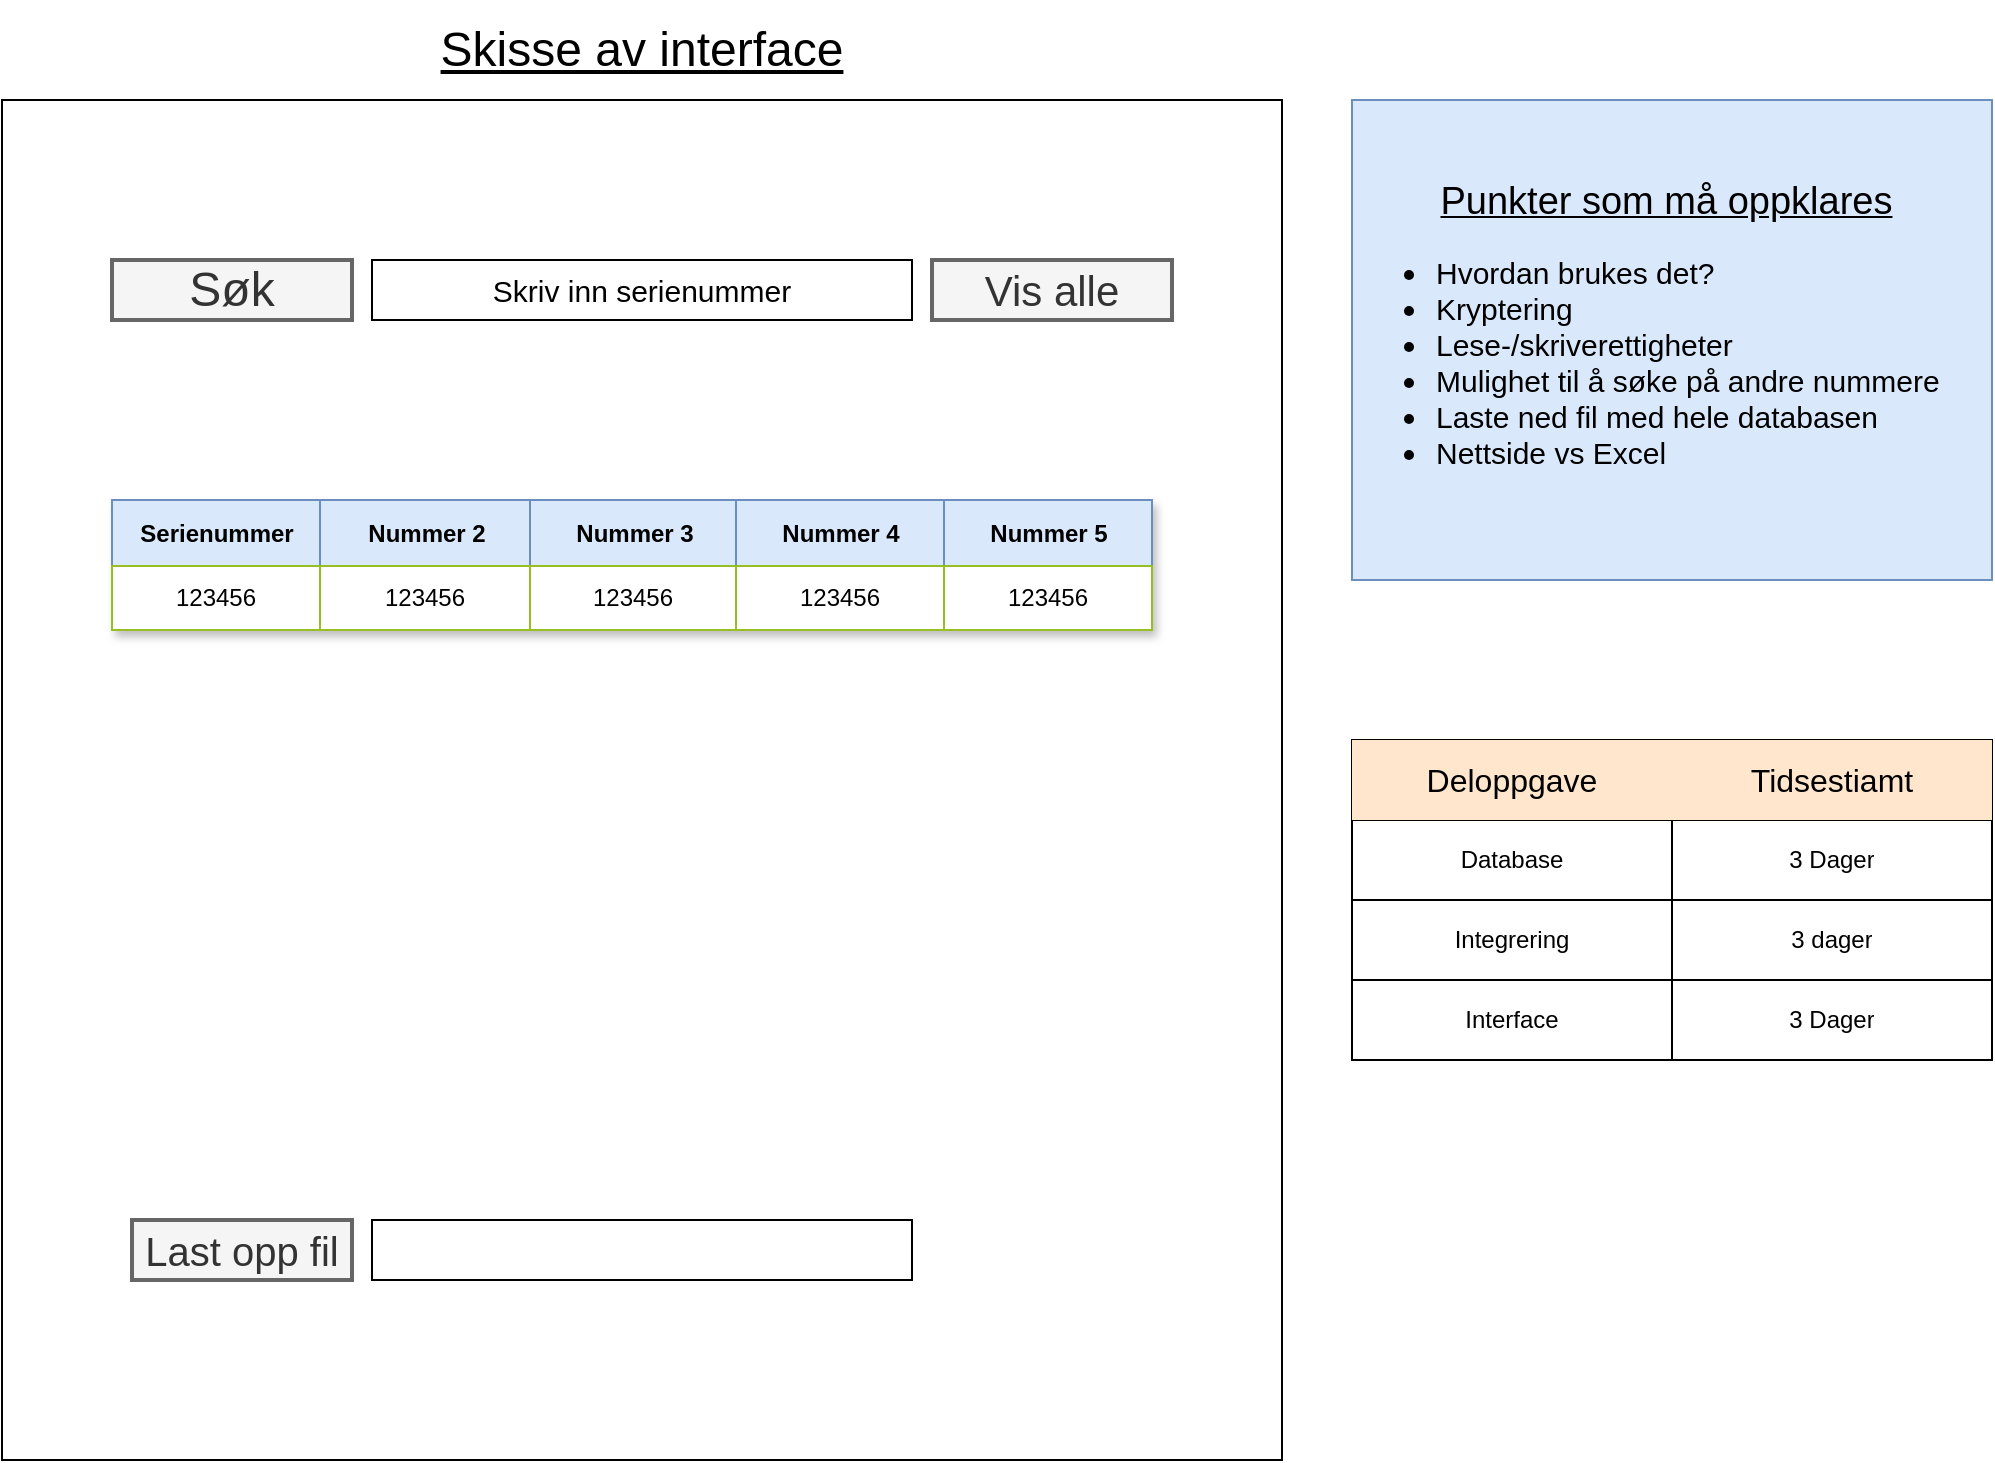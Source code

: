 <mxfile version="23.0.2" type="github">
  <diagram name="Page-1" id="Ja1u6rrKjK_c4OcnhDjC">
    <mxGraphModel dx="2074" dy="1103" grid="1" gridSize="10" guides="1" tooltips="1" connect="1" arrows="1" fold="1" page="1" pageScale="1" pageWidth="1169" pageHeight="827" math="0" shadow="0">
      <root>
        <mxCell id="0" />
        <mxCell id="1" parent="0" />
        <mxCell id="Iun9FfVoCLrFuCCZVWFo-2" value="" style="rounded=0;whiteSpace=wrap;html=1;" vertex="1" parent="1">
          <mxGeometry x="85" y="80" width="640" height="680" as="geometry" />
        </mxCell>
        <mxCell id="Iun9FfVoCLrFuCCZVWFo-3" value="&lt;font style=&quot;font-size: 24px;&quot;&gt;Søk&lt;/font&gt;" style="text;html=1;strokeColor=#666666;fillColor=#f5f5f5;align=center;verticalAlign=middle;whiteSpace=wrap;rounded=0;strokeWidth=2;fontColor=#333333;" vertex="1" parent="1">
          <mxGeometry x="140" y="160" width="120" height="30" as="geometry" />
        </mxCell>
        <mxCell id="Iun9FfVoCLrFuCCZVWFo-4" value="&lt;font style=&quot;font-size: 15px;&quot;&gt;Skriv inn serienummer&lt;br&gt;&lt;/font&gt;" style="text;html=1;strokeColor=default;fillColor=none;align=center;verticalAlign=middle;whiteSpace=wrap;rounded=0;" vertex="1" parent="1">
          <mxGeometry x="270" y="160" width="270" height="30" as="geometry" />
        </mxCell>
        <mxCell id="Iun9FfVoCLrFuCCZVWFo-5" value="&lt;font style=&quot;font-size: 20px;&quot;&gt;Last opp fil&lt;br&gt;&lt;/font&gt;" style="text;html=1;strokeColor=#666666;fillColor=#f5f5f5;align=center;verticalAlign=middle;whiteSpace=wrap;rounded=0;strokeWidth=2;fontColor=#333333;" vertex="1" parent="1">
          <mxGeometry x="150" y="640" width="110" height="30" as="geometry" />
        </mxCell>
        <mxCell id="Iun9FfVoCLrFuCCZVWFo-6" value="Assets" style="childLayout=tableLayout;recursiveResize=0;strokeColor=#98bf21;fillColor=#A7C942;shadow=1;" vertex="1" parent="1">
          <mxGeometry x="140" y="280" width="520" height="65" as="geometry" />
        </mxCell>
        <mxCell id="Iun9FfVoCLrFuCCZVWFo-7" style="shape=tableRow;horizontal=0;startSize=0;swimlaneHead=0;swimlaneBody=0;top=0;left=0;bottom=0;right=0;dropTarget=0;collapsible=0;recursiveResize=0;expand=0;fontStyle=0;strokeColor=#6c8ebf;fillColor=#dae8fc;" vertex="1" parent="Iun9FfVoCLrFuCCZVWFo-6">
          <mxGeometry width="520" height="33" as="geometry" />
        </mxCell>
        <mxCell id="Iun9FfVoCLrFuCCZVWFo-8" value="Serienummer" style="connectable=0;recursiveResize=0;strokeColor=#6c8ebf;fillColor=#dae8fc;align=center;fontStyle=1;html=1;" vertex="1" parent="Iun9FfVoCLrFuCCZVWFo-7">
          <mxGeometry width="104" height="33" as="geometry">
            <mxRectangle width="104" height="33" as="alternateBounds" />
          </mxGeometry>
        </mxCell>
        <mxCell id="Iun9FfVoCLrFuCCZVWFo-9" value="Nummer 2" style="connectable=0;recursiveResize=0;strokeColor=#6c8ebf;fillColor=#dae8fc;align=center;fontStyle=1;html=1;" vertex="1" parent="Iun9FfVoCLrFuCCZVWFo-7">
          <mxGeometry x="104" width="105" height="33" as="geometry">
            <mxRectangle width="105" height="33" as="alternateBounds" />
          </mxGeometry>
        </mxCell>
        <mxCell id="Iun9FfVoCLrFuCCZVWFo-10" value="Nummer 3" style="connectable=0;recursiveResize=0;strokeColor=#6c8ebf;fillColor=#dae8fc;align=center;fontStyle=1;html=1;" vertex="1" parent="Iun9FfVoCLrFuCCZVWFo-7">
          <mxGeometry x="209" width="103" height="33" as="geometry">
            <mxRectangle width="103" height="33" as="alternateBounds" />
          </mxGeometry>
        </mxCell>
        <mxCell id="Iun9FfVoCLrFuCCZVWFo-27" value="Nummer 4" style="connectable=0;recursiveResize=0;strokeColor=#6c8ebf;fillColor=#dae8fc;align=center;fontStyle=1;html=1;" vertex="1" parent="Iun9FfVoCLrFuCCZVWFo-7">
          <mxGeometry x="312" width="104" height="33" as="geometry">
            <mxRectangle width="104" height="33" as="alternateBounds" />
          </mxGeometry>
        </mxCell>
        <mxCell id="Iun9FfVoCLrFuCCZVWFo-29" value="Nummer 5" style="connectable=0;recursiveResize=0;strokeColor=#6c8ebf;fillColor=#dae8fc;align=center;fontStyle=1;html=1;" vertex="1" parent="Iun9FfVoCLrFuCCZVWFo-7">
          <mxGeometry x="416" width="104" height="33" as="geometry">
            <mxRectangle width="104" height="33" as="alternateBounds" />
          </mxGeometry>
        </mxCell>
        <mxCell id="Iun9FfVoCLrFuCCZVWFo-11" value="" style="shape=tableRow;horizontal=0;startSize=0;swimlaneHead=0;swimlaneBody=0;top=0;left=0;bottom=0;right=0;dropTarget=0;collapsible=0;recursiveResize=0;expand=0;fontStyle=0;strokeColor=inherit;fillColor=#ffffff;" vertex="1" parent="Iun9FfVoCLrFuCCZVWFo-6">
          <mxGeometry y="33" width="520" height="32" as="geometry" />
        </mxCell>
        <mxCell id="Iun9FfVoCLrFuCCZVWFo-12" value="123456" style="connectable=0;recursiveResize=0;strokeColor=inherit;fillColor=inherit;align=center;whiteSpace=wrap;html=1;" vertex="1" parent="Iun9FfVoCLrFuCCZVWFo-11">
          <mxGeometry width="104" height="32" as="geometry">
            <mxRectangle width="104" height="32" as="alternateBounds" />
          </mxGeometry>
        </mxCell>
        <mxCell id="Iun9FfVoCLrFuCCZVWFo-13" value="123456" style="connectable=0;recursiveResize=0;strokeColor=inherit;fillColor=inherit;align=center;whiteSpace=wrap;html=1;" vertex="1" parent="Iun9FfVoCLrFuCCZVWFo-11">
          <mxGeometry x="104" width="105" height="32" as="geometry">
            <mxRectangle width="105" height="32" as="alternateBounds" />
          </mxGeometry>
        </mxCell>
        <mxCell id="Iun9FfVoCLrFuCCZVWFo-14" value="123456" style="connectable=0;recursiveResize=0;strokeColor=inherit;fillColor=inherit;align=center;whiteSpace=wrap;html=1;" vertex="1" parent="Iun9FfVoCLrFuCCZVWFo-11">
          <mxGeometry x="209" width="103" height="32" as="geometry">
            <mxRectangle width="103" height="32" as="alternateBounds" />
          </mxGeometry>
        </mxCell>
        <mxCell id="Iun9FfVoCLrFuCCZVWFo-28" value="123456" style="connectable=0;recursiveResize=0;strokeColor=inherit;fillColor=inherit;align=center;whiteSpace=wrap;html=1;" vertex="1" parent="Iun9FfVoCLrFuCCZVWFo-11">
          <mxGeometry x="312" width="104" height="32" as="geometry">
            <mxRectangle width="104" height="32" as="alternateBounds" />
          </mxGeometry>
        </mxCell>
        <mxCell id="Iun9FfVoCLrFuCCZVWFo-30" value="123456" style="connectable=0;recursiveResize=0;strokeColor=inherit;fillColor=inherit;align=center;whiteSpace=wrap;html=1;" vertex="1" parent="Iun9FfVoCLrFuCCZVWFo-11">
          <mxGeometry x="416" width="104" height="32" as="geometry">
            <mxRectangle width="104" height="32" as="alternateBounds" />
          </mxGeometry>
        </mxCell>
        <mxCell id="Iun9FfVoCLrFuCCZVWFo-31" value="&lt;font style=&quot;font-size: 15px;&quot;&gt;&lt;br&gt;&lt;/font&gt;" style="text;html=1;strokeColor=default;fillColor=none;align=center;verticalAlign=middle;whiteSpace=wrap;rounded=0;" vertex="1" parent="1">
          <mxGeometry x="270" y="640" width="270" height="30" as="geometry" />
        </mxCell>
        <mxCell id="Iun9FfVoCLrFuCCZVWFo-32" value="&lt;font style=&quot;font-size: 21px;&quot;&gt;Vis alle&lt;br&gt;&lt;/font&gt;" style="text;html=1;strokeColor=#666666;fillColor=#f5f5f5;align=center;verticalAlign=middle;whiteSpace=wrap;rounded=0;strokeWidth=2;fontColor=#333333;" vertex="1" parent="1">
          <mxGeometry x="550" y="160" width="120" height="30" as="geometry" />
        </mxCell>
        <mxCell id="Iun9FfVoCLrFuCCZVWFo-33" value="&lt;div&gt;&lt;span style=&quot;white-space: pre; font-size: 19px;&quot;&gt;&#x9;&lt;/span&gt;&lt;font size=&quot;1&quot;&gt;&lt;span style=&quot;white-space: pre;&quot;&gt;&lt;font style=&quot;font-size: 19px;&quot;&gt;&lt;u&gt;Punkter som må oppklares&lt;/u&gt;&lt;/font&gt;&lt;/span&gt;&lt;/font&gt;&lt;br&gt;&lt;/div&gt;&lt;ul style=&quot;font-size: 15px;&quot;&gt;&lt;li&gt;Hvordan brukes det?&lt;br&gt;&lt;/li&gt;&lt;li&gt;Kryptering&lt;/li&gt;&lt;li&gt;Lese-/skriverettigheter&lt;/li&gt;&lt;li&gt;Mulighet til å søke på andre nummere&lt;/li&gt;&lt;li&gt;Laste ned fil med hele databasen&lt;/li&gt;&lt;li&gt;Nettside vs Excel&lt;/li&gt;&lt;/ul&gt;" style="text;strokeColor=#6c8ebf;fillColor=#dae8fc;html=1;whiteSpace=wrap;verticalAlign=middle;overflow=hidden;" vertex="1" parent="1">
          <mxGeometry x="760" y="80" width="320" height="240" as="geometry" />
        </mxCell>
        <mxCell id="Iun9FfVoCLrFuCCZVWFo-34" value="" style="shape=table;startSize=0;container=1;collapsible=0;childLayout=tableLayout;" vertex="1" parent="1">
          <mxGeometry x="760" y="400" width="320" height="160" as="geometry" />
        </mxCell>
        <mxCell id="Iun9FfVoCLrFuCCZVWFo-35" value="" style="shape=tableRow;horizontal=0;startSize=0;swimlaneHead=0;swimlaneBody=0;strokeColor=inherit;top=0;left=0;bottom=0;right=0;collapsible=0;dropTarget=0;fillColor=none;points=[[0,0.5],[1,0.5]];portConstraint=eastwest;" vertex="1" parent="Iun9FfVoCLrFuCCZVWFo-34">
          <mxGeometry width="320" height="40" as="geometry" />
        </mxCell>
        <mxCell id="Iun9FfVoCLrFuCCZVWFo-36" value="&lt;font style=&quot;font-size: 16px;&quot;&gt;Deloppgave&lt;/font&gt;" style="shape=partialRectangle;html=1;whiteSpace=wrap;connectable=0;strokeColor=#d79b00;overflow=hidden;fillColor=#ffe6cc;top=0;left=0;bottom=0;right=0;pointerEvents=1;" vertex="1" parent="Iun9FfVoCLrFuCCZVWFo-35">
          <mxGeometry width="160" height="40" as="geometry">
            <mxRectangle width="160" height="40" as="alternateBounds" />
          </mxGeometry>
        </mxCell>
        <mxCell id="Iun9FfVoCLrFuCCZVWFo-37" value="&lt;font style=&quot;font-size: 16px;&quot;&gt;Tidsestiamt&lt;/font&gt;" style="shape=partialRectangle;html=1;whiteSpace=wrap;connectable=0;strokeColor=#d79b00;overflow=hidden;fillColor=#ffe6cc;top=0;left=0;bottom=0;right=0;pointerEvents=1;" vertex="1" parent="Iun9FfVoCLrFuCCZVWFo-35">
          <mxGeometry x="160" width="160" height="40" as="geometry">
            <mxRectangle width="160" height="40" as="alternateBounds" />
          </mxGeometry>
        </mxCell>
        <mxCell id="Iun9FfVoCLrFuCCZVWFo-38" value="" style="shape=tableRow;horizontal=0;startSize=0;swimlaneHead=0;swimlaneBody=0;strokeColor=inherit;top=0;left=0;bottom=0;right=0;collapsible=0;dropTarget=0;fillColor=none;points=[[0,0.5],[1,0.5]];portConstraint=eastwest;" vertex="1" parent="Iun9FfVoCLrFuCCZVWFo-34">
          <mxGeometry y="40" width="320" height="40" as="geometry" />
        </mxCell>
        <mxCell id="Iun9FfVoCLrFuCCZVWFo-39" value="Database" style="shape=partialRectangle;html=1;whiteSpace=wrap;connectable=0;strokeColor=inherit;overflow=hidden;fillColor=none;top=0;left=0;bottom=0;right=0;pointerEvents=1;" vertex="1" parent="Iun9FfVoCLrFuCCZVWFo-38">
          <mxGeometry width="160" height="40" as="geometry">
            <mxRectangle width="160" height="40" as="alternateBounds" />
          </mxGeometry>
        </mxCell>
        <mxCell id="Iun9FfVoCLrFuCCZVWFo-40" value="3 Dager" style="shape=partialRectangle;html=1;whiteSpace=wrap;connectable=0;strokeColor=inherit;overflow=hidden;fillColor=none;top=0;left=0;bottom=0;right=0;pointerEvents=1;" vertex="1" parent="Iun9FfVoCLrFuCCZVWFo-38">
          <mxGeometry x="160" width="160" height="40" as="geometry">
            <mxRectangle width="160" height="40" as="alternateBounds" />
          </mxGeometry>
        </mxCell>
        <mxCell id="Iun9FfVoCLrFuCCZVWFo-41" value="" style="shape=tableRow;horizontal=0;startSize=0;swimlaneHead=0;swimlaneBody=0;strokeColor=inherit;top=0;left=0;bottom=0;right=0;collapsible=0;dropTarget=0;fillColor=none;points=[[0,0.5],[1,0.5]];portConstraint=eastwest;" vertex="1" parent="Iun9FfVoCLrFuCCZVWFo-34">
          <mxGeometry y="80" width="320" height="40" as="geometry" />
        </mxCell>
        <mxCell id="Iun9FfVoCLrFuCCZVWFo-42" value="Integrering" style="shape=partialRectangle;html=1;whiteSpace=wrap;connectable=0;strokeColor=inherit;overflow=hidden;fillColor=none;top=0;left=0;bottom=0;right=0;pointerEvents=1;" vertex="1" parent="Iun9FfVoCLrFuCCZVWFo-41">
          <mxGeometry width="160" height="40" as="geometry">
            <mxRectangle width="160" height="40" as="alternateBounds" />
          </mxGeometry>
        </mxCell>
        <mxCell id="Iun9FfVoCLrFuCCZVWFo-43" value="3 dager" style="shape=partialRectangle;html=1;whiteSpace=wrap;connectable=0;strokeColor=inherit;overflow=hidden;fillColor=none;top=0;left=0;bottom=0;right=0;pointerEvents=1;" vertex="1" parent="Iun9FfVoCLrFuCCZVWFo-41">
          <mxGeometry x="160" width="160" height="40" as="geometry">
            <mxRectangle width="160" height="40" as="alternateBounds" />
          </mxGeometry>
        </mxCell>
        <mxCell id="Iun9FfVoCLrFuCCZVWFo-44" value="" style="shape=tableRow;horizontal=0;startSize=0;swimlaneHead=0;swimlaneBody=0;strokeColor=inherit;top=0;left=0;bottom=0;right=0;collapsible=0;dropTarget=0;fillColor=none;points=[[0,0.5],[1,0.5]];portConstraint=eastwest;" vertex="1" parent="Iun9FfVoCLrFuCCZVWFo-34">
          <mxGeometry y="120" width="320" height="40" as="geometry" />
        </mxCell>
        <mxCell id="Iun9FfVoCLrFuCCZVWFo-45" value="Interface" style="shape=partialRectangle;html=1;whiteSpace=wrap;connectable=0;strokeColor=inherit;overflow=hidden;fillColor=none;top=0;left=0;bottom=0;right=0;pointerEvents=1;" vertex="1" parent="Iun9FfVoCLrFuCCZVWFo-44">
          <mxGeometry width="160" height="40" as="geometry">
            <mxRectangle width="160" height="40" as="alternateBounds" />
          </mxGeometry>
        </mxCell>
        <mxCell id="Iun9FfVoCLrFuCCZVWFo-46" value="3 Dager" style="shape=partialRectangle;html=1;whiteSpace=wrap;connectable=0;strokeColor=inherit;overflow=hidden;fillColor=none;top=0;left=0;bottom=0;right=0;pointerEvents=1;" vertex="1" parent="Iun9FfVoCLrFuCCZVWFo-44">
          <mxGeometry x="160" width="160" height="40" as="geometry">
            <mxRectangle width="160" height="40" as="alternateBounds" />
          </mxGeometry>
        </mxCell>
        <mxCell id="Iun9FfVoCLrFuCCZVWFo-47" value="&lt;font style=&quot;font-size: 24px;&quot;&gt;&lt;u&gt;Skisse av interface&lt;/u&gt;&lt;/font&gt;" style="text;html=1;strokeColor=none;fillColor=none;align=center;verticalAlign=middle;whiteSpace=wrap;rounded=0;" vertex="1" parent="1">
          <mxGeometry x="265" y="30" width="280" height="50" as="geometry" />
        </mxCell>
      </root>
    </mxGraphModel>
  </diagram>
</mxfile>
